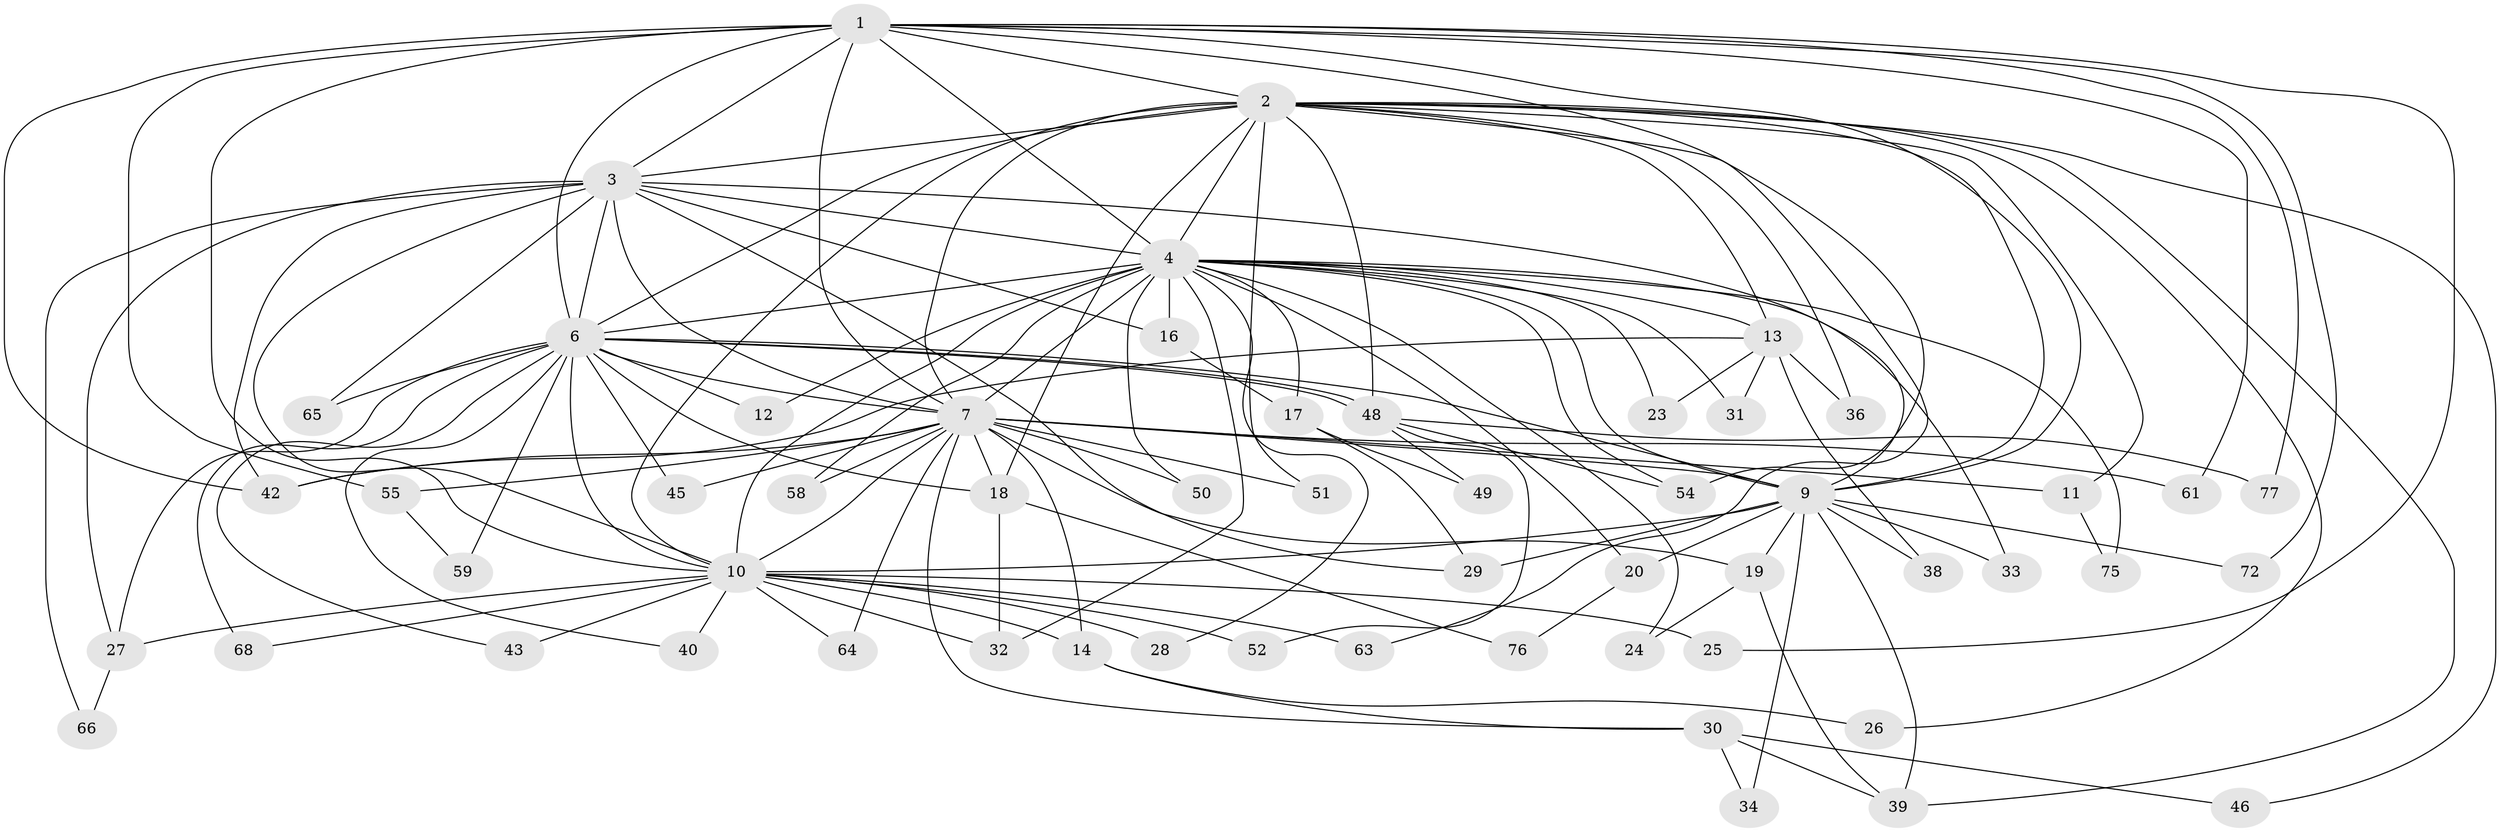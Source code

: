 // Generated by graph-tools (version 1.1) at 2025/23/03/03/25 07:23:40]
// undirected, 56 vertices, 134 edges
graph export_dot {
graph [start="1"]
  node [color=gray90,style=filled];
  1 [super="+5"];
  2 [super="+37"];
  3 [super="+53"];
  4 [super="+8"];
  6 [super="+35"];
  7 [super="+22"];
  9 [super="+15"];
  10 [super="+21"];
  11;
  12;
  13 [super="+56"];
  14;
  16;
  17 [super="+60"];
  18 [super="+69"];
  19;
  20 [super="+73"];
  23;
  24;
  25;
  26;
  27 [super="+71"];
  28 [super="+74"];
  29;
  30 [super="+41"];
  31;
  32 [super="+62"];
  33;
  34;
  36;
  38;
  39 [super="+44"];
  40;
  42 [super="+47"];
  43;
  45;
  46;
  48 [super="+57"];
  49;
  50;
  51;
  52;
  54 [super="+67"];
  55 [super="+70"];
  58;
  59;
  61;
  63;
  64;
  65;
  66;
  68;
  72;
  75;
  76;
  77;
  1 -- 2 [weight=3];
  1 -- 3 [weight=2];
  1 -- 4 [weight=4];
  1 -- 6 [weight=2];
  1 -- 7 [weight=3];
  1 -- 9 [weight=3];
  1 -- 10 [weight=2];
  1 -- 25;
  1 -- 61;
  1 -- 72;
  1 -- 77;
  1 -- 42;
  1 -- 55;
  1 -- 54;
  2 -- 3;
  2 -- 4 [weight=2];
  2 -- 6;
  2 -- 7;
  2 -- 9;
  2 -- 10;
  2 -- 11;
  2 -- 13;
  2 -- 18;
  2 -- 26;
  2 -- 36;
  2 -- 46;
  2 -- 51;
  2 -- 63;
  2 -- 39;
  2 -- 48;
  3 -- 4 [weight=2];
  3 -- 6;
  3 -- 7;
  3 -- 9;
  3 -- 10 [weight=2];
  3 -- 16;
  3 -- 27;
  3 -- 29;
  3 -- 65;
  3 -- 66;
  3 -- 42 [weight=2];
  4 -- 6 [weight=3];
  4 -- 7 [weight=2];
  4 -- 9 [weight=2];
  4 -- 10 [weight=2];
  4 -- 17;
  4 -- 20 [weight=2];
  4 -- 24;
  4 -- 28;
  4 -- 31;
  4 -- 33;
  4 -- 50;
  4 -- 75;
  4 -- 12;
  4 -- 13;
  4 -- 16;
  4 -- 23;
  4 -- 32;
  4 -- 54;
  4 -- 58;
  6 -- 7;
  6 -- 9;
  6 -- 10;
  6 -- 12;
  6 -- 18;
  6 -- 40;
  6 -- 43;
  6 -- 45;
  6 -- 48;
  6 -- 48;
  6 -- 59;
  6 -- 65;
  6 -- 68;
  6 -- 27;
  7 -- 9;
  7 -- 10;
  7 -- 11;
  7 -- 14;
  7 -- 19;
  7 -- 30;
  7 -- 42;
  7 -- 51;
  7 -- 55 [weight=2];
  7 -- 61;
  7 -- 64;
  7 -- 50;
  7 -- 58;
  7 -- 45;
  7 -- 18;
  9 -- 10;
  9 -- 19;
  9 -- 29;
  9 -- 33;
  9 -- 34;
  9 -- 38;
  9 -- 39;
  9 -- 20;
  9 -- 72;
  10 -- 14;
  10 -- 25;
  10 -- 27;
  10 -- 28 [weight=2];
  10 -- 40;
  10 -- 43;
  10 -- 52;
  10 -- 63;
  10 -- 64;
  10 -- 68;
  10 -- 32;
  11 -- 75;
  13 -- 23;
  13 -- 31;
  13 -- 36;
  13 -- 38;
  13 -- 42;
  14 -- 26;
  14 -- 30;
  16 -- 17;
  17 -- 49;
  17 -- 29;
  18 -- 32;
  18 -- 76;
  19 -- 24;
  19 -- 39;
  20 -- 76;
  27 -- 66;
  30 -- 34;
  30 -- 46;
  30 -- 39;
  48 -- 49;
  48 -- 52;
  48 -- 54;
  48 -- 77;
  55 -- 59;
}
